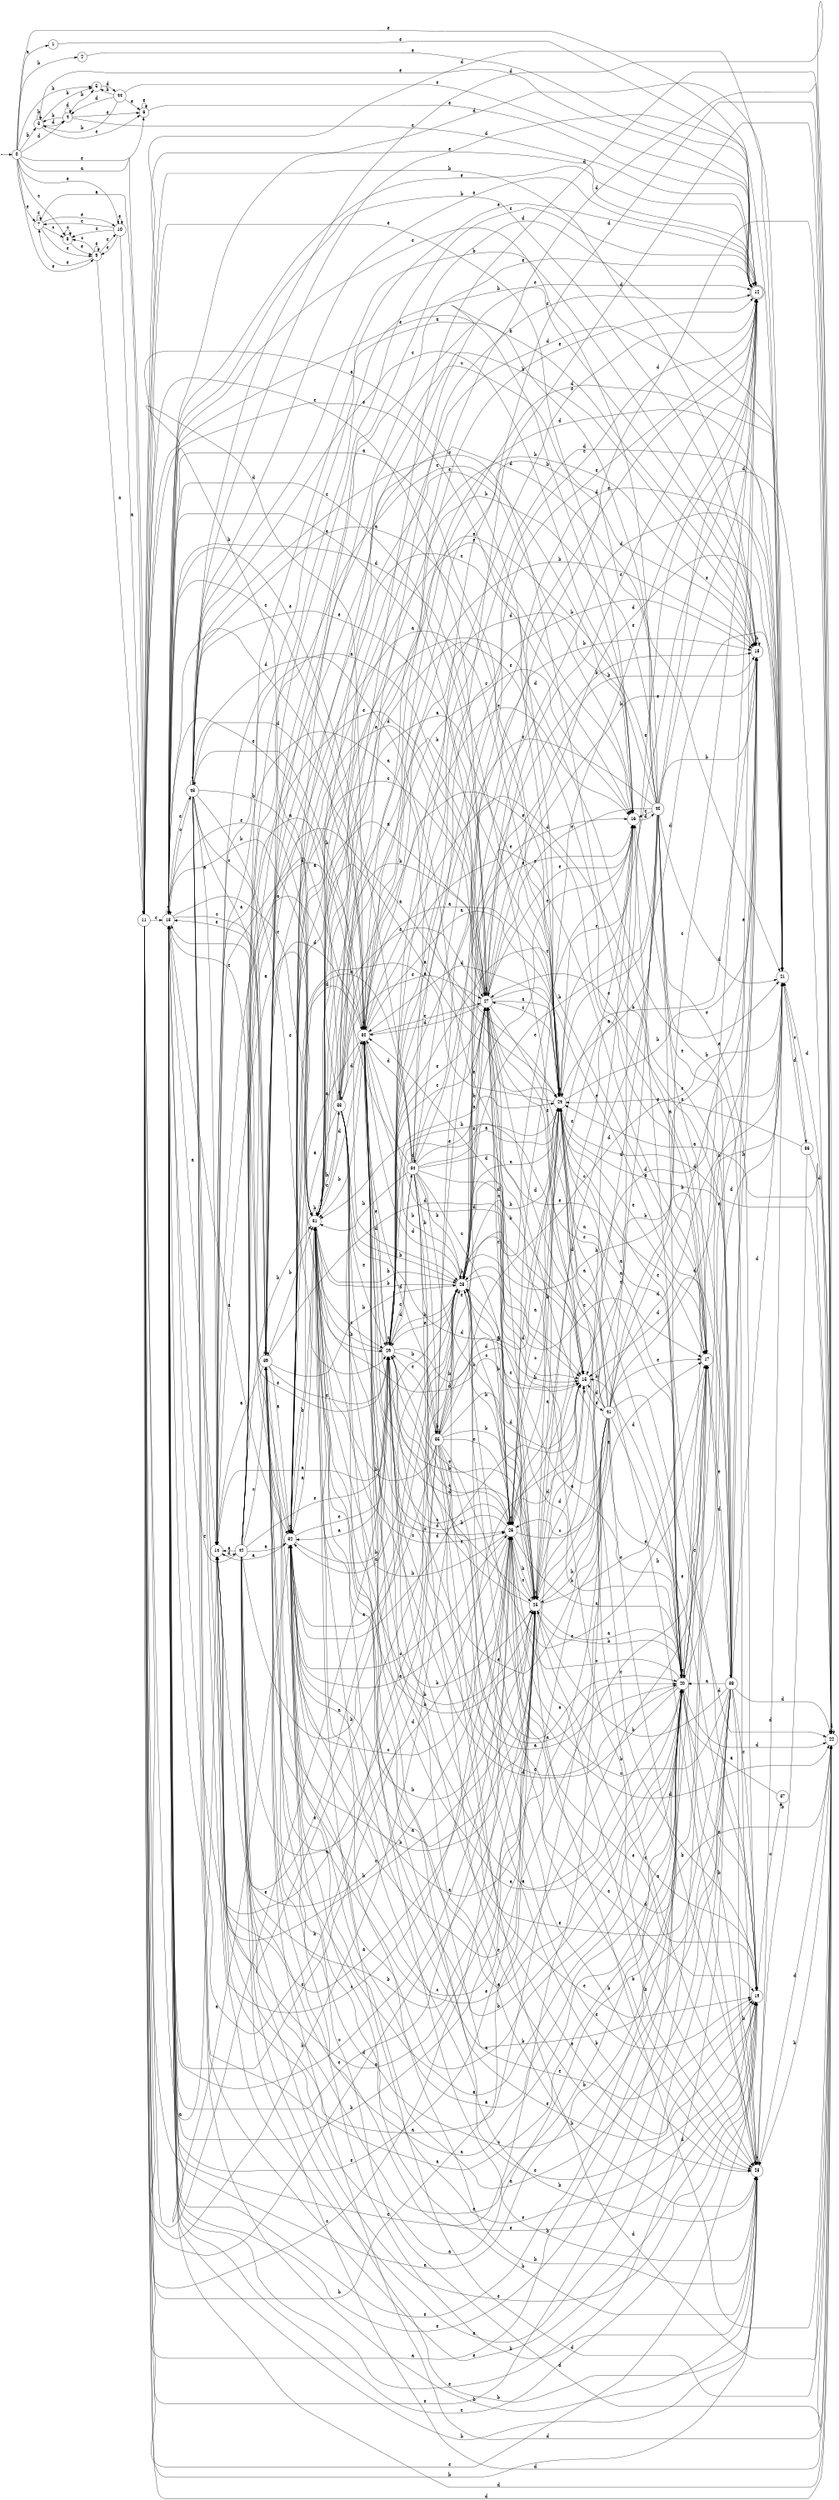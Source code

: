 digraph finite_state_machine {
rankdir=LR;
size="20,20";
node [shape = point]; "dummy0"
node [shape = circle]; "0";
"dummy0" -> "0";
node [shape = circle]; "1";
node [shape = circle]; "2";
node [shape = circle]; "3";
node [shape = circle]; "4";
node [shape = circle]; "5";
node [shape = circle]; "6";
node [shape = circle]; "7";
node [shape = circle]; "8";
node [shape = circle]; "9";
node [shape = circle]; "10";
node [shape = circle]; "11";
node [shape = doublecircle]; "12";node [shape = circle]; "13";
node [shape = circle]; "14";
node [shape = circle]; "15";
node [shape = circle]; "16";
node [shape = circle]; "17";
node [shape = circle]; "18";
node [shape = circle]; "19";
node [shape = circle]; "20";
node [shape = circle]; "21";
node [shape = circle]; "22";
node [shape = circle]; "23";
node [shape = circle]; "24";
node [shape = circle]; "25";
node [shape = circle]; "26";
node [shape = circle]; "27";
node [shape = circle]; "28";
node [shape = circle]; "29";
node [shape = circle]; "30";
node [shape = circle]; "31";
node [shape = circle]; "32";
node [shape = circle]; "33";
node [shape = circle]; "34";
node [shape = circle]; "35";
node [shape = circle]; "36";
node [shape = circle]; "37";
node [shape = circle]; "38";
node [shape = circle]; "39";
node [shape = circle]; "40";
node [shape = circle]; "41";
node [shape = circle]; "42";
node [shape = circle]; "43";
node [shape = circle]; "44";
"0" -> "1" [label = "a"];
 "0" -> "11" [label = "a"];
 "0" -> "2" [label = "b"];
 "0" -> "3" [label = "b"];
 "0" -> "5" [label = "b"];
 "0" -> "4" [label = "d"];
 "0" -> "6" [label = "e"];
 "0" -> "7" [label = "e"];
 "0" -> "9" [label = "e"];
 "0" -> "10" [label = "e"];
 "0" -> "12" [label = "e"];
 "0" -> "8" [label = "c"];
 "11" -> "16" [label = "e"];
 "11" -> "17" [label = "e"];
 "11" -> "29" [label = "e"];
 "11" -> "19" [label = "e"];
 "11" -> "27" [label = "e"];
 "11" -> "12" [label = "e"];
 "11" -> "13" [label = "e"];
 "11" -> "24" [label = "a"];
 "11" -> "32" [label = "a"];
 "11" -> "20" [label = "a"];
 "11" -> "14" [label = "a"];
 "11" -> "30" [label = "d"];
 "11" -> "21" [label = "d"];
 "11" -> "22" [label = "d"];
 "11" -> "15" [label = "d"];
 "11" -> "18" [label = "b"];
 "11" -> "23" [label = "b"];
 "11" -> "25" [label = "b"];
 "11" -> "28" [label = "b"];
 "11" -> "31" [label = "b"];
 "11" -> "26" [label = "c"];
 "32" -> "32" [label = "a"];
 "32" -> "24" [label = "a"];
 "32" -> "20" [label = "a"];
 "32" -> "14" [label = "a"];
 "32" -> "16" [label = "e"];
 "32" -> "17" [label = "e"];
 "32" -> "29" [label = "e"];
 "32" -> "19" [label = "e"];
 "32" -> "27" [label = "e"];
 "32" -> "12" [label = "e"];
 "32" -> "13" [label = "e"];
 "32" -> "30" [label = "d"];
 "32" -> "21" [label = "d"];
 "32" -> "22" [label = "d"];
 "32" -> "15" [label = "d"];
 "32" -> "18" [label = "b"];
 "32" -> "23" [label = "b"];
 "32" -> "25" [label = "b"];
 "32" -> "28" [label = "b"];
 "32" -> "31" [label = "b"];
 "32" -> "26" [label = "c"];
 "31" -> "18" [label = "b"];
 "31" -> "23" [label = "b"];
 "31" -> "25" [label = "b"];
 "31" -> "28" [label = "b"];
 "31" -> "31" [label = "b"];
 "31" -> "33" [label = "e"];
 "31" -> "12" [label = "e"];
 "31" -> "13" [label = "e"];
 "31" -> "16" [label = "e"];
 "31" -> "17" [label = "e"];
 "31" -> "19" [label = "e"];
 "31" -> "27" [label = "e"];
 "31" -> "29" [label = "e"];
 "31" -> "24" [label = "a"];
 "31" -> "32" [label = "a"];
 "31" -> "20" [label = "a"];
 "31" -> "14" [label = "a"];
 "31" -> "30" [label = "d"];
 "31" -> "21" [label = "d"];
 "31" -> "22" [label = "d"];
 "31" -> "15" [label = "d"];
 "31" -> "26" [label = "c"];
 "33" -> "33" [label = "e"];
 "33" -> "12" [label = "e"];
 "33" -> "13" [label = "e"];
 "33" -> "16" [label = "e"];
 "33" -> "17" [label = "e"];
 "33" -> "19" [label = "e"];
 "33" -> "27" [label = "e"];
 "33" -> "29" [label = "e"];
 "33" -> "18" [label = "b"];
 "33" -> "23" [label = "b"];
 "33" -> "25" [label = "b"];
 "33" -> "28" [label = "b"];
 "33" -> "31" [label = "b"];
 "33" -> "24" [label = "a"];
 "33" -> "32" [label = "a"];
 "33" -> "20" [label = "a"];
 "33" -> "14" [label = "a"];
 "33" -> "30" [label = "d"];
 "33" -> "21" [label = "d"];
 "33" -> "22" [label = "d"];
 "33" -> "15" [label = "d"];
 "33" -> "26" [label = "c"];
 "30" -> "22" [label = "d"];
 "30" -> "21" [label = "d"];
 "30" -> "30" [label = "d"];
 "30" -> "15" [label = "d"];
 "30" -> "18" [label = "b"];
 "30" -> "23" [label = "b"];
 "30" -> "25" [label = "b"];
 "30" -> "28" [label = "b"];
 "30" -> "31" [label = "b"];
 "30" -> "16" [label = "e"];
 "30" -> "17" [label = "e"];
 "30" -> "29" [label = "e"];
 "30" -> "19" [label = "e"];
 "30" -> "27" [label = "e"];
 "30" -> "12" [label = "e"];
 "30" -> "13" [label = "e"];
 "30" -> "24" [label = "a"];
 "30" -> "32" [label = "a"];
 "30" -> "20" [label = "a"];
 "30" -> "14" [label = "a"];
 "30" -> "26" [label = "c"];
 "29" -> "16" [label = "e"];
 "29" -> "17" [label = "e"];
 "29" -> "29" [label = "e"];
 "29" -> "19" [label = "e"];
 "29" -> "27" [label = "e"];
 "29" -> "12" [label = "e"];
 "29" -> "13" [label = "e"];
 "29" -> "34" [label = "d"];
 "29" -> "21" [label = "d"];
 "29" -> "22" [label = "d"];
 "29" -> "30" [label = "d"];
 "29" -> "15" [label = "d"];
 "29" -> "18" [label = "b"];
 "29" -> "35" [label = "b"];
 "29" -> "23" [label = "b"];
 "29" -> "25" [label = "b"];
 "29" -> "28" [label = "b"];
 "29" -> "31" [label = "b"];
 "29" -> "24" [label = "a"];
 "29" -> "32" [label = "a"];
 "29" -> "20" [label = "a"];
 "29" -> "14" [label = "a"];
 "29" -> "26" [label = "c"];
 "35" -> "18" [label = "b"];
 "35" -> "35" [label = "b"];
 "35" -> "23" [label = "b"];
 "35" -> "25" [label = "b"];
 "35" -> "28" [label = "b"];
 "35" -> "31" [label = "b"];
 "35" -> "16" [label = "e"];
 "35" -> "17" [label = "e"];
 "35" -> "29" [label = "e"];
 "35" -> "19" [label = "e"];
 "35" -> "27" [label = "e"];
 "35" -> "12" [label = "e"];
 "35" -> "13" [label = "e"];
 "35" -> "22" [label = "d"];
 "35" -> "21" [label = "d"];
 "35" -> "30" [label = "d"];
 "35" -> "15" [label = "d"];
 "35" -> "24" [label = "a"];
 "35" -> "32" [label = "a"];
 "35" -> "20" [label = "a"];
 "35" -> "14" [label = "a"];
 "35" -> "26" [label = "c"];
 "34" -> "34" [label = "d"];
 "34" -> "21" [label = "d"];
 "34" -> "22" [label = "d"];
 "34" -> "30" [label = "d"];
 "34" -> "15" [label = "d"];
 "34" -> "16" [label = "e"];
 "34" -> "17" [label = "e"];
 "34" -> "29" [label = "e"];
 "34" -> "19" [label = "e"];
 "34" -> "27" [label = "e"];
 "34" -> "12" [label = "e"];
 "34" -> "13" [label = "e"];
 "34" -> "18" [label = "b"];
 "34" -> "35" [label = "b"];
 "34" -> "23" [label = "b"];
 "34" -> "25" [label = "b"];
 "34" -> "28" [label = "b"];
 "34" -> "31" [label = "b"];
 "34" -> "24" [label = "a"];
 "34" -> "32" [label = "a"];
 "34" -> "20" [label = "a"];
 "34" -> "14" [label = "a"];
 "34" -> "26" [label = "c"];
 "28" -> "18" [label = "b"];
 "28" -> "23" [label = "b"];
 "28" -> "25" [label = "b"];
 "28" -> "28" [label = "b"];
 "28" -> "31" [label = "b"];
 "28" -> "16" [label = "e"];
 "28" -> "17" [label = "e"];
 "28" -> "29" [label = "e"];
 "28" -> "19" [label = "e"];
 "28" -> "27" [label = "e"];
 "28" -> "12" [label = "e"];
 "28" -> "13" [label = "e"];
 "28" -> "22" [label = "d"];
 "28" -> "21" [label = "d"];
 "28" -> "30" [label = "d"];
 "28" -> "15" [label = "d"];
 "28" -> "24" [label = "a"];
 "28" -> "32" [label = "a"];
 "28" -> "20" [label = "a"];
 "28" -> "14" [label = "a"];
 "28" -> "26" [label = "c"];
 "27" -> "16" [label = "e"];
 "27" -> "17" [label = "e"];
 "27" -> "29" [label = "e"];
 "27" -> "19" [label = "e"];
 "27" -> "27" [label = "e"];
 "27" -> "12" [label = "e"];
 "27" -> "13" [label = "e"];
 "27" -> "24" [label = "a"];
 "27" -> "32" [label = "a"];
 "27" -> "20" [label = "a"];
 "27" -> "14" [label = "a"];
 "27" -> "30" [label = "d"];
 "27" -> "21" [label = "d"];
 "27" -> "22" [label = "d"];
 "27" -> "15" [label = "d"];
 "27" -> "18" [label = "b"];
 "27" -> "23" [label = "b"];
 "27" -> "25" [label = "b"];
 "27" -> "28" [label = "b"];
 "27" -> "31" [label = "b"];
 "27" -> "26" [label = "c"];
 "26" -> "26" [label = "c"];
 "26" -> "18" [label = "b"];
 "26" -> "23" [label = "b"];
 "26" -> "25" [label = "b"];
 "26" -> "28" [label = "b"];
 "26" -> "31" [label = "b"];
 "26" -> "16" [label = "e"];
 "26" -> "17" [label = "e"];
 "26" -> "29" [label = "e"];
 "26" -> "19" [label = "e"];
 "26" -> "27" [label = "e"];
 "26" -> "12" [label = "e"];
 "26" -> "13" [label = "e"];
 "26" -> "24" [label = "a"];
 "26" -> "32" [label = "a"];
 "26" -> "20" [label = "a"];
 "26" -> "14" [label = "a"];
 "26" -> "30" [label = "d"];
 "26" -> "21" [label = "d"];
 "26" -> "22" [label = "d"];
 "26" -> "15" [label = "d"];
 "25" -> "18" [label = "b"];
 "25" -> "23" [label = "b"];
 "25" -> "25" [label = "b"];
 "25" -> "28" [label = "b"];
 "25" -> "31" [label = "b"];
 "25" -> "26" [label = "c"];
 "25" -> "16" [label = "e"];
 "25" -> "17" [label = "e"];
 "25" -> "29" [label = "e"];
 "25" -> "19" [label = "e"];
 "25" -> "27" [label = "e"];
 "25" -> "12" [label = "e"];
 "25" -> "13" [label = "e"];
 "25" -> "24" [label = "a"];
 "25" -> "32" [label = "a"];
 "25" -> "20" [label = "a"];
 "25" -> "14" [label = "a"];
 "25" -> "30" [label = "d"];
 "25" -> "21" [label = "d"];
 "25" -> "22" [label = "d"];
 "25" -> "15" [label = "d"];
 "24" -> "24" [label = "a"];
 "24" -> "32" [label = "a"];
 "24" -> "20" [label = "a"];
 "24" -> "14" [label = "a"];
 "24" -> "30" [label = "d"];
 "24" -> "21" [label = "d"];
 "24" -> "22" [label = "d"];
 "24" -> "15" [label = "d"];
 "24" -> "18" [label = "b"];
 "24" -> "23" [label = "b"];
 "24" -> "25" [label = "b"];
 "24" -> "28" [label = "b"];
 "24" -> "31" [label = "b"];
 "24" -> "16" [label = "e"];
 "24" -> "17" [label = "e"];
 "24" -> "29" [label = "e"];
 "24" -> "19" [label = "e"];
 "24" -> "27" [label = "e"];
 "24" -> "12" [label = "e"];
 "24" -> "13" [label = "e"];
 "24" -> "26" [label = "c"];
 "23" -> "23" [label = "b"];
 "23" -> "21" [label = "d"];
 "23" -> "22" [label = "d"];
 "23" -> "24" [label = "a"];
 "22" -> "21" [label = "d"];
 "22" -> "22" [label = "d"];
 "22" -> "23" [label = "b"];
 "22" -> "24" [label = "a"];
 "21" -> "36" [label = "c"];
 "36" -> "21" [label = "d"];
 "36" -> "22" [label = "d"];
 "36" -> "23" [label = "b"];
 "36" -> "24" [label = "a"];
 "20" -> "24" [label = "a"];
 "20" -> "32" [label = "a"];
 "20" -> "20" [label = "a"];
 "20" -> "14" [label = "a"];
 "20" -> "18" [label = "b"];
 "20" -> "23" [label = "b"];
 "20" -> "25" [label = "b"];
 "20" -> "28" [label = "b"];
 "20" -> "31" [label = "b"];
 "20" -> "16" [label = "e"];
 "20" -> "17" [label = "e"];
 "20" -> "29" [label = "e"];
 "20" -> "19" [label = "e"];
 "20" -> "27" [label = "e"];
 "20" -> "12" [label = "e"];
 "20" -> "13" [label = "e"];
 "20" -> "30" [label = "d"];
 "20" -> "21" [label = "d"];
 "20" -> "22" [label = "d"];
 "20" -> "15" [label = "d"];
 "20" -> "26" [label = "c"];
 "19" -> "37" [label = "c"];
 "37" -> "20" [label = "a"];
 "18" -> "18" [label = "b"];
 "18" -> "20" [label = "a"];
 "17" -> "38" [label = "d"];
 "38" -> "16" [label = "e"];
 "38" -> "17" [label = "e"];
 "38" -> "29" [label = "e"];
 "38" -> "19" [label = "e"];
 "38" -> "27" [label = "e"];
 "38" -> "12" [label = "e"];
 "38" -> "13" [label = "e"];
 "38" -> "24" [label = "a"];
 "38" -> "32" [label = "a"];
 "38" -> "20" [label = "a"];
 "38" -> "14" [label = "a"];
 "38" -> "30" [label = "d"];
 "38" -> "21" [label = "d"];
 "38" -> "22" [label = "d"];
 "38" -> "15" [label = "d"];
 "38" -> "26" [label = "c"];
 "38" -> "39" [label = "c"];
 "38" -> "18" [label = "b"];
 "38" -> "23" [label = "b"];
 "38" -> "25" [label = "b"];
 "38" -> "28" [label = "b"];
 "38" -> "31" [label = "b"];
 "39" -> "26" [label = "c"];
 "39" -> "39" [label = "c"];
 "39" -> "16" [label = "e"];
 "39" -> "17" [label = "e"];
 "39" -> "29" [label = "e"];
 "39" -> "19" [label = "e"];
 "39" -> "27" [label = "e"];
 "39" -> "12" [label = "e"];
 "39" -> "13" [label = "e"];
 "39" -> "24" [label = "a"];
 "39" -> "32" [label = "a"];
 "39" -> "20" [label = "a"];
 "39" -> "14" [label = "a"];
 "39" -> "30" [label = "d"];
 "39" -> "21" [label = "d"];
 "39" -> "22" [label = "d"];
 "39" -> "15" [label = "d"];
 "39" -> "18" [label = "b"];
 "39" -> "23" [label = "b"];
 "39" -> "25" [label = "b"];
 "39" -> "28" [label = "b"];
 "39" -> "31" [label = "b"];
 "16" -> "40" [label = "d"];
 "40" -> "16" [label = "e"];
 "40" -> "17" [label = "e"];
 "40" -> "29" [label = "e"];
 "40" -> "19" [label = "e"];
 "40" -> "27" [label = "e"];
 "40" -> "12" [label = "e"];
 "40" -> "13" [label = "e"];
 "40" -> "24" [label = "a"];
 "40" -> "32" [label = "a"];
 "40" -> "20" [label = "a"];
 "40" -> "14" [label = "a"];
 "40" -> "30" [label = "d"];
 "40" -> "21" [label = "d"];
 "40" -> "22" [label = "d"];
 "40" -> "15" [label = "d"];
 "40" -> "26" [label = "c"];
 "40" -> "39" [label = "c"];
 "40" -> "18" [label = "b"];
 "40" -> "23" [label = "b"];
 "40" -> "25" [label = "b"];
 "40" -> "28" [label = "b"];
 "40" -> "31" [label = "b"];
 "15" -> "41" [label = "e"];
 "41" -> "30" [label = "d"];
 "41" -> "21" [label = "d"];
 "41" -> "22" [label = "d"];
 "41" -> "15" [label = "d"];
 "41" -> "16" [label = "e"];
 "41" -> "17" [label = "e"];
 "41" -> "29" [label = "e"];
 "41" -> "19" [label = "e"];
 "41" -> "27" [label = "e"];
 "41" -> "12" [label = "e"];
 "41" -> "13" [label = "e"];
 "41" -> "24" [label = "a"];
 "41" -> "32" [label = "a"];
 "41" -> "20" [label = "a"];
 "41" -> "14" [label = "a"];
 "41" -> "26" [label = "c"];
 "41" -> "39" [label = "c"];
 "41" -> "18" [label = "b"];
 "41" -> "23" [label = "b"];
 "41" -> "25" [label = "b"];
 "41" -> "28" [label = "b"];
 "41" -> "31" [label = "b"];
 "14" -> "42" [label = "d"];
 "42" -> "24" [label = "a"];
 "42" -> "32" [label = "a"];
 "42" -> "20" [label = "a"];
 "42" -> "14" [label = "a"];
 "42" -> "16" [label = "e"];
 "42" -> "17" [label = "e"];
 "42" -> "29" [label = "e"];
 "42" -> "19" [label = "e"];
 "42" -> "27" [label = "e"];
 "42" -> "12" [label = "e"];
 "42" -> "13" [label = "e"];
 "42" -> "30" [label = "d"];
 "42" -> "21" [label = "d"];
 "42" -> "22" [label = "d"];
 "42" -> "15" [label = "d"];
 "42" -> "26" [label = "c"];
 "42" -> "39" [label = "c"];
 "42" -> "18" [label = "b"];
 "42" -> "23" [label = "b"];
 "42" -> "25" [label = "b"];
 "42" -> "28" [label = "b"];
 "42" -> "31" [label = "b"];
 "13" -> "16" [label = "e"];
 "13" -> "17" [label = "e"];
 "13" -> "29" [label = "e"];
 "13" -> "19" [label = "e"];
 "13" -> "27" [label = "e"];
 "13" -> "12" [label = "e"];
 "13" -> "13" [label = "e"];
 "13" -> "26" [label = "c"];
 "13" -> "43" [label = "c"];
 "13" -> "39" [label = "c"];
 "13" -> "24" [label = "a"];
 "13" -> "32" [label = "a"];
 "13" -> "20" [label = "a"];
 "13" -> "14" [label = "a"];
 "13" -> "30" [label = "d"];
 "13" -> "21" [label = "d"];
 "13" -> "22" [label = "d"];
 "13" -> "15" [label = "d"];
 "13" -> "18" [label = "b"];
 "13" -> "23" [label = "b"];
 "13" -> "25" [label = "b"];
 "13" -> "28" [label = "b"];
 "13" -> "31" [label = "b"];
 "43" -> "26" [label = "c"];
 "43" -> "43" [label = "c"];
 "43" -> "39" [label = "c"];
 "43" -> "16" [label = "e"];
 "43" -> "17" [label = "e"];
 "43" -> "29" [label = "e"];
 "43" -> "19" [label = "e"];
 "43" -> "27" [label = "e"];
 "43" -> "12" [label = "e"];
 "43" -> "13" [label = "e"];
 "43" -> "24" [label = "a"];
 "43" -> "32" [label = "a"];
 "43" -> "20" [label = "a"];
 "43" -> "14" [label = "a"];
 "43" -> "30" [label = "d"];
 "43" -> "21" [label = "d"];
 "43" -> "22" [label = "d"];
 "43" -> "15" [label = "d"];
 "43" -> "18" [label = "b"];
 "43" -> "23" [label = "b"];
 "43" -> "25" [label = "b"];
 "43" -> "28" [label = "b"];
 "43" -> "31" [label = "b"];
 "10" -> "9" [label = "e"];
 "10" -> "10" [label = "e"];
 "10" -> "7" [label = "e"];
 "10" -> "8" [label = "c"];
 "10" -> "11" [label = "a"];
 "9" -> "9" [label = "e"];
 "9" -> "10" [label = "e"];
 "9" -> "7" [label = "e"];
 "9" -> "8" [label = "c"];
 "9" -> "11" [label = "a"];
 "8" -> "8" [label = "c"];
 "8" -> "9" [label = "e"];
 "7" -> "9" [label = "e"];
 "7" -> "10" [label = "e"];
 "7" -> "7" [label = "e"];
 "7" -> "8" [label = "c"];
 "7" -> "11" [label = "a"];
 "6" -> "12" [label = "e"];
 "6" -> "6" [label = "e"];
 "5" -> "44" [label = "d"];
 "44" -> "3" [label = "b"];
 "44" -> "5" [label = "b"];
 "44" -> "4" [label = "d"];
 "44" -> "12" [label = "e"];
 "44" -> "6" [label = "e"];
 "4" -> "4" [label = "d"];
 "4" -> "3" [label = "b"];
 "4" -> "5" [label = "b"];
 "4" -> "12" [label = "e"];
 "4" -> "6" [label = "e"];
 "3" -> "3" [label = "b"];
 "3" -> "5" [label = "b"];
 "3" -> "4" [label = "d"];
 "3" -> "12" [label = "e"];
 "3" -> "6" [label = "e"];
 "2" -> "12" [label = "e"];
 "1" -> "12" [label = "e"];
 }
